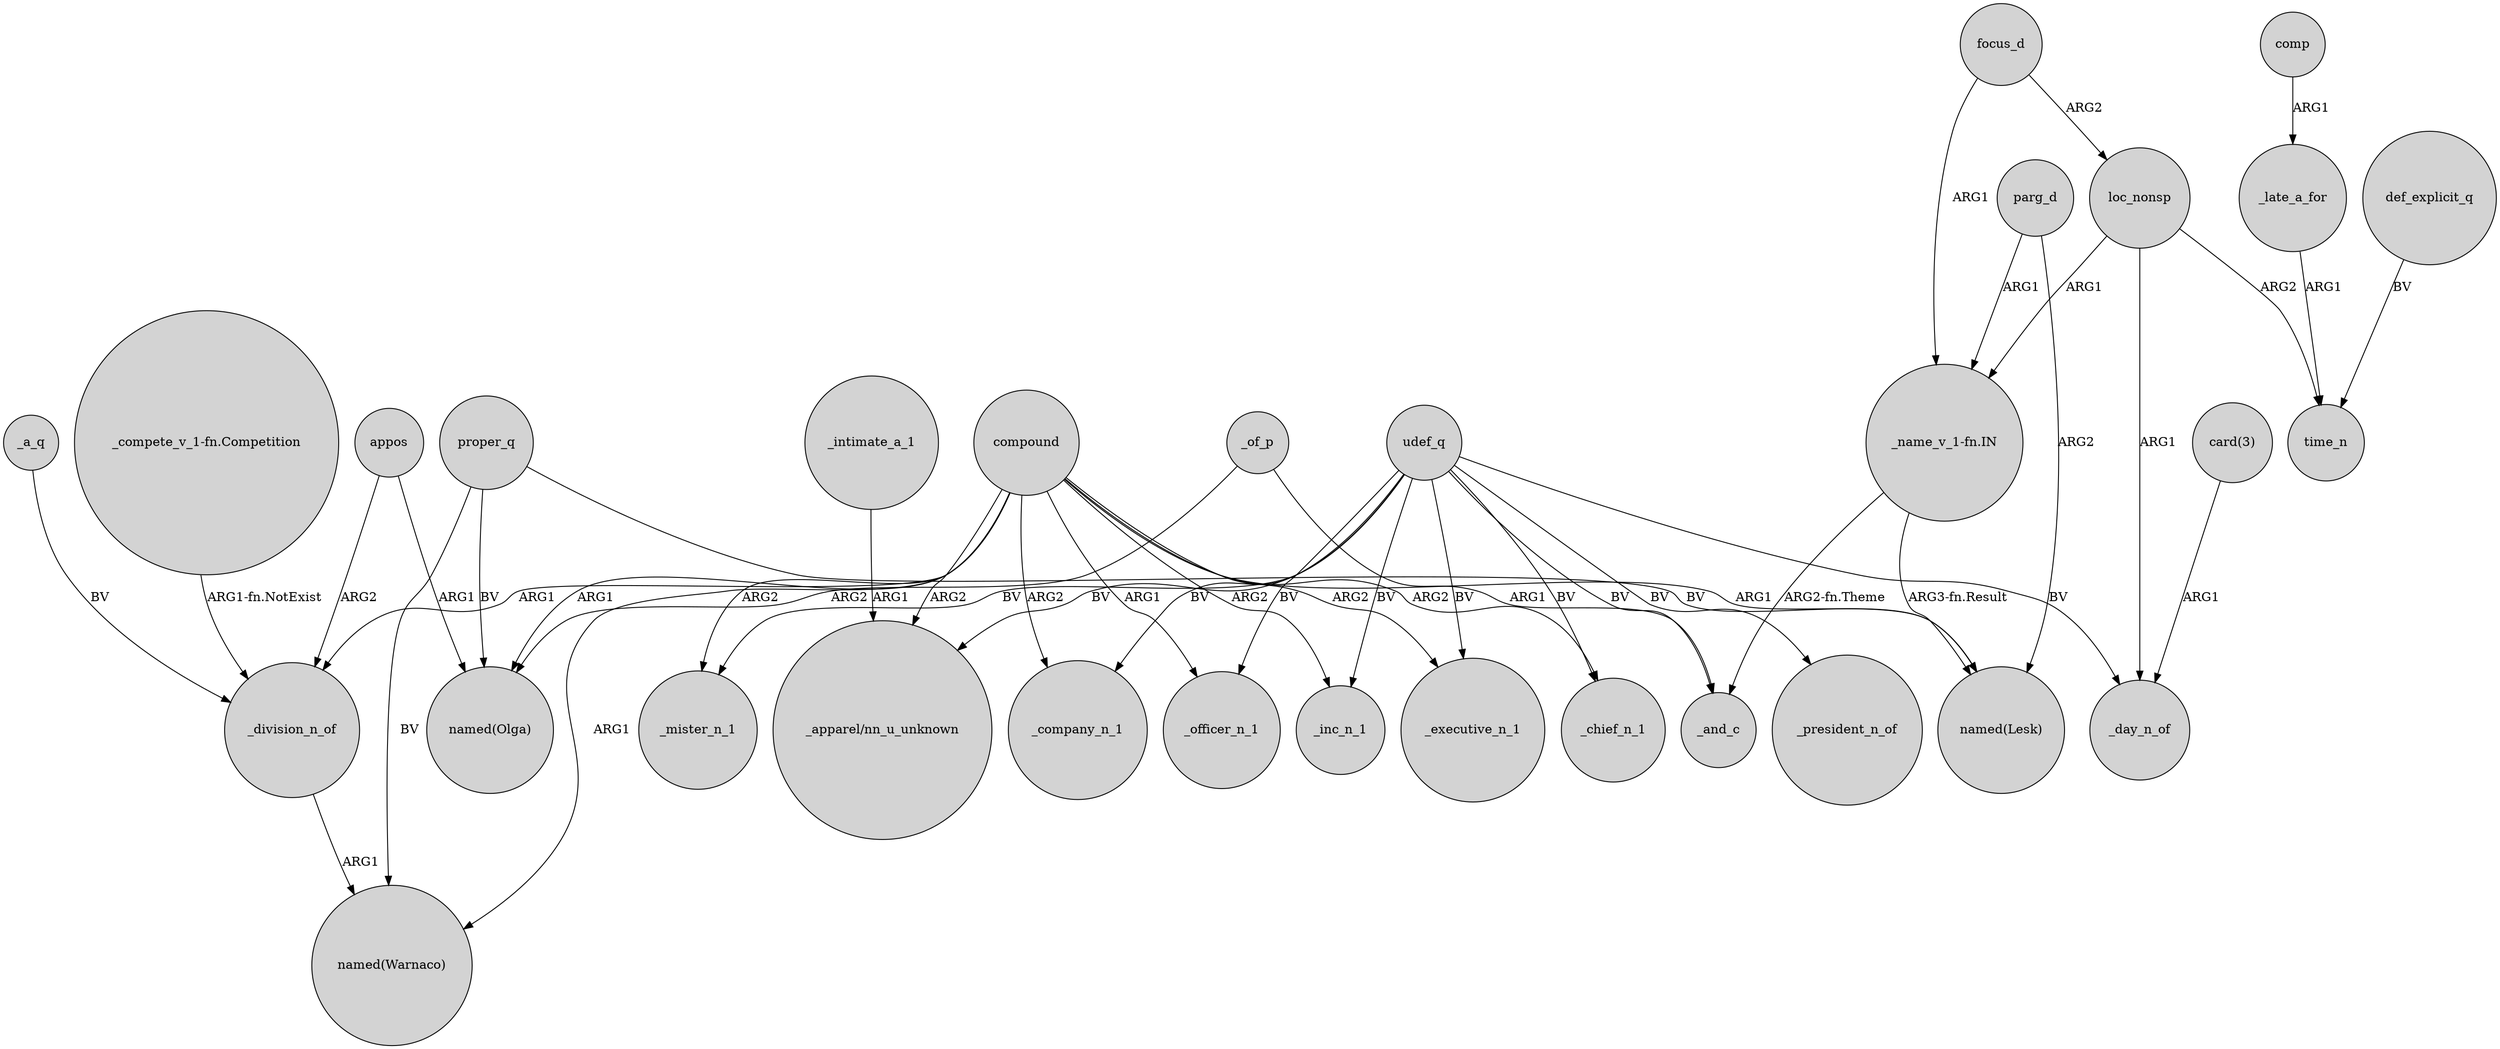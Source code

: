 digraph {
	node [shape=circle style=filled]
	"_compete_v_1-fn.Competition" -> _division_n_of [label="ARG1-fn.NotExist"]
	_of_p -> "named(Olga)" [label=ARG2]
	focus_d -> loc_nonsp [label=ARG2]
	comp -> _late_a_for [label=ARG1]
	udef_q -> _inc_n_1 [label=BV]
	"_name_v_1-fn.IN" -> _and_c [label="ARG2-fn.Theme"]
	udef_q -> _executive_n_1 [label=BV]
	def_explicit_q -> time_n [label=BV]
	appos -> _division_n_of [label=ARG2]
	compound -> "_apparel/nn_u_unknown" [label=ARG2]
	"_name_v_1-fn.IN" -> "named(Lesk)" [label="ARG3-fn.Result"]
	compound -> _mister_n_1 [label=ARG2]
	compound -> _company_n_1 [label=ARG2]
	parg_d -> "named(Lesk)" [label=ARG2]
	udef_q -> "_apparel/nn_u_unknown" [label=BV]
	udef_q -> _mister_n_1 [label=BV]
	proper_q -> "named(Warnaco)" [label=BV]
	udef_q -> _day_n_of [label=BV]
	loc_nonsp -> _day_n_of [label=ARG1]
	proper_q -> "named(Olga)" [label=BV]
	_intimate_a_1 -> "_apparel/nn_u_unknown" [label=ARG1]
	loc_nonsp -> time_n [label=ARG2]
	compound -> _chief_n_1 [label=ARG2]
	compound -> "named(Warnaco)" [label=ARG1]
	compound -> _officer_n_1 [label=ARG1]
	focus_d -> "_name_v_1-fn.IN" [label=ARG1]
	_division_n_of -> "named(Warnaco)" [label=ARG1]
	udef_q -> _chief_n_1 [label=BV]
	udef_q -> _president_n_of [label=BV]
	compound -> "named(Olga)" [label=ARG1]
	compound -> "named(Lesk)" [label=ARG1]
	udef_q -> _officer_n_1 [label=BV]
	"card(3)" -> _day_n_of [label=ARG1]
	_of_p -> _and_c [label=ARG1]
	proper_q -> "named(Lesk)" [label=BV]
	_late_a_for -> time_n [label=ARG1]
	_a_q -> _division_n_of [label=BV]
	loc_nonsp -> "_name_v_1-fn.IN" [label=ARG1]
	compound -> _division_n_of [label=ARG1]
	udef_q -> _and_c [label=BV]
	compound -> _executive_n_1 [label=ARG2]
	compound -> _inc_n_1 [label=ARG2]
	appos -> "named(Olga)" [label=ARG1]
	udef_q -> _company_n_1 [label=BV]
	parg_d -> "_name_v_1-fn.IN" [label=ARG1]
}

